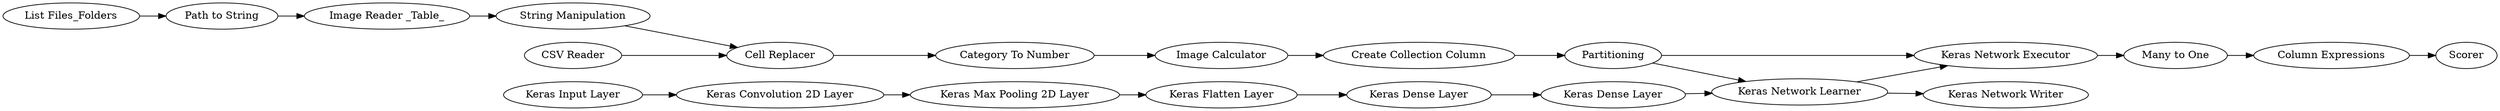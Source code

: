 digraph {
	"8486277466057085598_1" [label="List Files_Folders"]
	"195383907662712198_34" [label="Keras Max Pooling 2D Layer"]
	"195383907662712198_10" [label="Keras Input Layer"]
	"-5808775963797153433_25" [label="Many to One"]
	"195383907662712198_24" [label="Keras Network Executor"]
	"195383907662712198_19" [label="Keras Network Learner"]
	"195383907662712198_22" [label=Partitioning]
	"195383907662712198_16" [label="Keras Flatten Layer"]
	"-5808775963797153433_28" [label="Column Expressions"]
	"195383907662712198_17" [label="Keras Dense Layer"]
	"195383907662712198_32" [label="Keras Network Writer"]
	"195383907662712198_21" [label="Image Calculator"]
	"195383907662712198_12" [label="Keras Convolution 2D Layer"]
	"195383907662712198_18" [label="Keras Dense Layer"]
	"195383907662712198_27" [label=Scorer]
	"8486277466057085598_5" [label="Path to String"]
	"8486277466057085598_4" [label="Image Reader _Table_"]
	"8486277466057085598_3" [label="String Manipulation"]
	"195383907662712198_2" [label="CSV Reader"]
	"195383907662712198_7" [label="Cell Replacer"]
	"195383907662712198_8" [label="Category To Number"]
	"195383907662712198_9" [label="Create Collection Column"]
	"195383907662712198_9" -> "195383907662712198_22"
	"195383907662712198_19" -> "195383907662712198_24"
	"-5808775963797153433_25" -> "-5808775963797153433_28"
	"195383907662712198_22" -> "195383907662712198_24"
	"8486277466057085598_1" -> "8486277466057085598_5"
	"195383907662712198_8" -> "195383907662712198_21"
	"195383907662712198_22" -> "195383907662712198_19"
	"195383907662712198_18" -> "195383907662712198_19"
	"195383907662712198_12" -> "195383907662712198_34"
	"-5808775963797153433_28" -> "195383907662712198_27"
	"195383907662712198_2" -> "195383907662712198_7"
	"195383907662712198_16" -> "195383907662712198_17"
	"195383907662712198_24" -> "-5808775963797153433_25"
	"195383907662712198_19" -> "195383907662712198_32"
	"195383907662712198_7" -> "195383907662712198_8"
	"8486277466057085598_3" -> "195383907662712198_7"
	"195383907662712198_17" -> "195383907662712198_18"
	"195383907662712198_21" -> "195383907662712198_9"
	"8486277466057085598_4" -> "8486277466057085598_3"
	"195383907662712198_10" -> "195383907662712198_12"
	"195383907662712198_34" -> "195383907662712198_16"
	"8486277466057085598_5" -> "8486277466057085598_4"
	rankdir=LR
}
